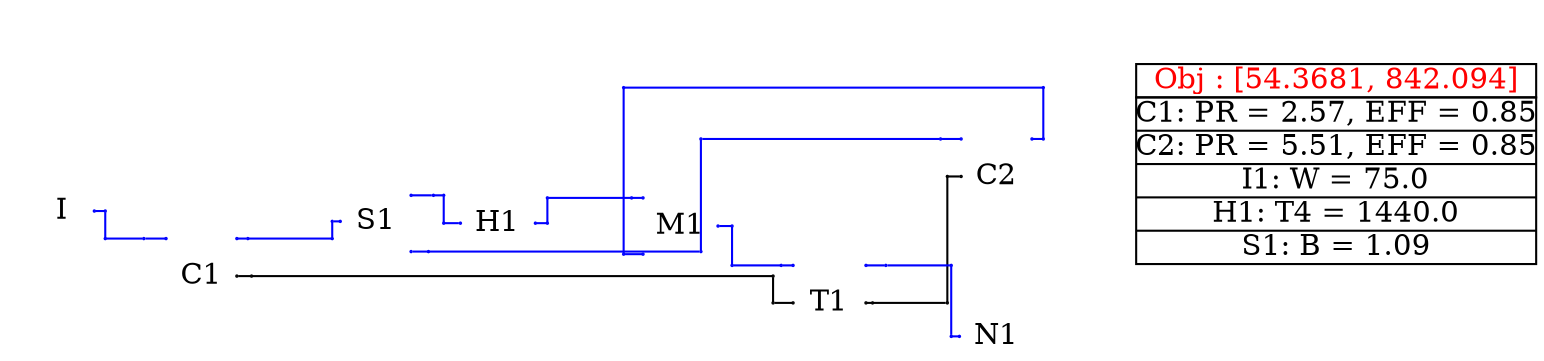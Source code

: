 graph sample9 {
	sizeNode1 [label="" color=white fixedsize=true height=0.01 pos="0,0!" shape=point width=0.01]
	sizeNode2 [label="" color=white fixedsize=true height=0.01 pos="6.847222222222222,2.2884722222222225!" shape=point width=0.01]
	configuration [label="{C1:  PR = 2.57, EFF = 0.85|C2:  PR = 5.51, EFF = 0.85|I1:  W = 75.0|H1:  T4 = 1440.0|S1:  B = 1.09}" color=black fixedsize=true height=1.1111111111111112 pos="8.847222222222221,1.1442361111111112!" shape=record width=2.6666666666666665]
	obj [label="Obj : [54.3681, 842.094]" color=black fixedsize=true fontcolor=red height=0.2222222222222222 pos="8.847222222222221,1.8109027777777778!" shape=box width=2.6666666666666665]
	graph [layout=neato overlap=true]
	1 [label="" color=white height=0 image="C:\Users\57725\Desktop\work\component\\I.png" pos="0.35307191309590996,0.9421594489399605!" shape=box width=0]
	"1Label" [label=I color=white fixedsize=true height=0.2222222222222222 pos="0.35307191309590996,0.9421594489399605!" shape=box style=filled width=0.2222222222222222]
	2 [label="" color=white height=0 image="C:\Users\57725\Desktop\work\component\\C.png" pos="1.2824102672249724,0.508512694555956!" shape=box width=0]
	"2Label" [label=C1 color=white fixedsize=true height=0.2222222222222222 pos="1.2824102672249724,0.508512694555956!" shape=box style=filled width=0.2222222222222222]
	3 [label="" color=white height=0 image="C:\Users\57725\Desktop\work\component\\S.png" pos="2.4438884539576264,0.8731966036958174!" shape=box width=0]
	"3Label" [label=S1 color=white fixedsize=true height=0.2222222222222222 pos="2.4438884539576264,0.8731966036958174!" shape=box style=filled width=0.2222222222222222]
	4 [label="" color=white height=0 image="C:\Users\57725\Desktop\work\component\\T.png" pos="5.469525214252425,0.32969402714570534!" shape=box width=0]
	"4Label" [label=T1 color=white fixedsize=true height=0.2222222222222222 pos="5.469525214252425,0.32969402714570534!" shape=box style=filled width=0.2222222222222222]
	5 [label="" color=white height=0 image="C:\Users\57725\Desktop\work\component\\H.png" pos="3.258742047983522,0.861194116468286!" shape=box width=0]
	"5Label" [label=H1 color=white fixedsize=true height=0.2222222222222222 pos="3.258742047983522,0.861194116468286!" shape=box style=filled width=0.2222222222222222]
	6 [label="" color=white height=0 image="C:\Users\57725\Desktop\work\component\\C.png" pos="6.583106249431486,1.172581681772634!" shape=box width=0]
	"6Label" [label=C2 color=white fixedsize=true height=0.2222222222222222 pos="6.583106249431486,1.172581681772634!" shape=box style=filled width=0.2222222222222222]
	7 [label="" color=white height=0 image="C:\Users\57725\Desktop\work\component\\M.png" pos="4.476191905307682,0.8421540099935552!" shape=box width=0]
	"7Label" [label=M1 color=white fixedsize=true height=0.2222222222222222 pos="4.476191905307682,0.8421540099935552!" shape=box style=filled width=0.2222222222222222]
	8 [label="" color=white height=0 image="C:\Users\57725\Desktop\work\component\\N.png" pos="6.585492016361728,0.10645500353699491!" shape=box width=0]
	"8Label" [label=N1 color=white fixedsize=true height=0.2222222222222222 pos="6.585492016361728,0.10645500353699491!" shape=box style=filled width=0.2222222222222222]
	"1_e" [label="" color=blue fixedsize=true height=0.01 pos="0.5683496908736877,0.9421594489399605!" shape=point width=0.01]
	"1s_e" [label="" color=blue fixedsize=true height=0.01 pos="0.641134510818362,0.9421594489399605!" shape=point width=0.01]
	"1_e" -- "1s_e" [color=blue]
	C1_nw [label="" color=blue fixedsize=true height=0.01 pos="1.0462991561138613,0.758512694555956!" shape=point width=0.01]
	C1t_nw [label="" color=blue fixedsize=true height=0.01 pos="0.8981724568175528,0.758512694555956!" shape=point width=0.01]
	C1_nw -- C1t_nw [color=blue]
	blankNode435 [label="" color=blue fixedsize=true height=0.01 pos="0.641134510818362,0.758512694555956!" shape=point width=0.01]
	"1s_e" -- blankNode435 [color=blue]
	blankNode435 -- C1t_nw [color=blue]
	C1_ne [label="" color=blue fixedsize=true height=0.01 pos="1.5185213783360834,0.758512694555956!" shape=point width=0.01]
	C1s_ne [label="" color=blue fixedsize=true height=0.01 pos="1.591659556700339,0.758512694555956!" shape=point width=0.01]
	C1_ne -- C1s_ne [color=blue]
	S1_w [label="" color=blue fixedsize=true height=0.01 pos="2.2077773428465153,0.8731966036958174!" shape=point width=0.01]
	S1t_w [label="" color=blue fixedsize=true height=0.01 pos="2.154326161291442,0.8731966036958174!" shape=point width=0.01]
	S1_w -- S1t_w [color=blue]
	blankNode436 [label="" color=blue fixedsize=true height=0.01 pos="2.154326161291442,0.758512694555956!" shape=point width=0.01]
	C1s_ne -- blankNode436 [color=blue]
	blankNode436 -- S1t_w [color=blue]
	C1_e [label="" color=black fixedsize=true height=0.01 pos="1.5185213783360834,0.508512694555956!" shape=point width=0.01]
	C1s_e [label="" color=black fixedsize=true height=0.01 pos="1.6164613260621292,0.508512694555956!" shape=point width=0.01]
	C1_e -- C1s_e [color=black]
	T1_w [label="" color=black fixedsize=true height=0.01 pos="5.226469658696868,0.32969402714570534!" shape=point width=0.01]
	T1t_w [label="" color=black fixedsize=true height=0.01 pos="5.093230353162543,0.32969402714570534!" shape=point width=0.01]
	T1_w -- T1t_w [color=black]
	blankNode437 [label="" color=black fixedsize=true height=0.01 pos="5.093230353162543,0.508512694555956!" shape=point width=0.01]
	C1s_e -- blankNode437 [color=black]
	blankNode437 -- T1t_w [color=black]
	S1_ne [label="" color=blue fixedsize=true height=0.01 pos="2.6799995650687376,1.0468077148069286!" shape=point width=0.01]
	S1s_ne [label="" color=blue fixedsize=true height=0.01 pos="2.828966665629976,1.0468077148069286!" shape=point width=0.01]
	S1_ne -- S1s_ne [color=blue]
	H1_w [label="" color=blue fixedsize=true height=0.01 pos="3.008742047983522,0.861194116468286!" shape=point width=0.01]
	H1t_w [label="" color=blue fixedsize=true height=0.01 pos="2.897599446039984,0.861194116468286!" shape=point width=0.01]
	H1_w -- H1t_w [color=blue]
	blankNode438 [label="" color=blue fixedsize=true height=0.01 pos="2.897599446039984,1.0468077148069286!" shape=point width=0.01]
	S1s_ne -- blankNode438 [color=blue]
	blankNode438 -- H1t_w [color=blue]
	S1_se [label="" color=blue fixedsize=true height=0.01 pos="2.6799995650687376,0.6718077148069285!" shape=point width=0.01]
	S1s_se [label="" color=blue fixedsize=true height=0.01 pos="2.7956923546652717,0.6718077148069285!" shape=point width=0.01]
	S1_se -- S1s_se [color=blue]
	C2_nw [label="" color=blue fixedsize=true height=0.01 pos="6.346995138320375,1.422581681772634!" shape=point width=0.01]
	C2t_nw [label="" color=blue fixedsize=true height=0.01 pos="6.209710923503324,1.422581681772634!" shape=point width=0.01]
	C2_nw -- C2t_nw [color=blue]
	blankNode439 [label="" color=blue fixedsize=true height=0.01 pos="4.612156169915872,0.6718077148069285!" shape=point width=0.01]
	blankNode440 [label="" color=blue fixedsize=true height=0.01 pos="4.612156169915872,1.422581681772634!" shape=point width=0.01]
	S1s_se -- blankNode439 [color=blue]
	blankNode439 -- blankNode440 [color=blue]
	blankNode440 -- C2t_nw [color=blue]
	H1_e [label="" color=blue fixedsize=true height=0.01 pos="3.508742047983522,0.861194116468286!" shape=point width=0.01]
	H1s_e [label="" color=blue fixedsize=true height=0.01 pos="3.5886209109237317,0.861194116468286!" shape=point width=0.01]
	H1_e -- H1s_e [color=blue]
	M1_nw [label="" color=blue fixedsize=true height=0.01 pos="4.226191905307682,1.0296540099935552!" shape=point width=0.01]
	M1t_nw [label="" color=blue fixedsize=true height=0.01 pos="4.150082764849863,1.0296540099935552!" shape=point width=0.01]
	M1_nw -- M1t_nw [color=blue]
	blankNode441 [label="" color=blue fixedsize=true height=0.01 pos="3.5886209109237317,1.0296540099935552!" shape=point width=0.01]
	H1s_e -- blankNode441 [color=blue]
	blankNode441 -- M1t_nw [color=blue]
	M1_e [label="" color=blue fixedsize=true height=0.01 pos="4.726191905307682,0.8421540099935552!" shape=point width=0.01]
	M1s_e [label="" color=blue fixedsize=true height=0.01 pos="4.819778364041513,0.8421540099935552!" shape=point width=0.01]
	M1_e -- M1s_e [color=blue]
	T1_nw [label="" color=blue fixedsize=true height=0.01 pos="5.226469658696868,0.5796940271457053!" shape=point width=0.01]
	T1t_nw [label="" color=blue fixedsize=true height=0.01 pos="5.147417896213554,0.5796940271457053!" shape=point width=0.01]
	T1_nw -- T1t_nw [color=blue]
	blankNode442 [label="" color=blue fixedsize=true height=0.01 pos="4.819778364041513,0.5796940271457053!" shape=point width=0.01]
	M1s_e -- blankNode442 [color=blue]
	blankNode442 -- T1t_nw [color=blue]
	T1_e [label="" color=black fixedsize=true height=0.01 pos="5.71258076980798,0.32969402714570534!" shape=point width=0.01]
	T1s_e [label="" color=black fixedsize=true height=0.01 pos="5.756335389317042,0.32969402714570534!" shape=point width=0.01]
	T1_e -- T1s_e [color=black]
	C2_w [label="" color=black fixedsize=true height=0.01 pos="6.346995138320375,1.172581681772634!" shape=point width=0.01]
	C2t_w [label="" color=black fixedsize=true height=0.01 pos="6.2550086915164345,1.172581681772634!" shape=point width=0.01]
	C2_w -- C2t_w [color=black]
	blankNode443 [label="" color=black fixedsize=true height=0.01 pos="6.2550086915164345,0.32969402714570534!" shape=point width=0.01]
	T1s_e -- blankNode443 [color=black]
	blankNode443 -- C2t_w [color=black]
	T1_ne [label="" color=blue fixedsize=true height=0.01 pos="5.71258076980798,0.5796940271457053!" shape=point width=0.01]
	T1s_ne [label="" color=blue fixedsize=true height=0.01 pos="5.844833174754857,0.5796940271457053!" shape=point width=0.01]
	T1_ne -- T1s_ne [color=blue]
	N1_w [label="" color=blue fixedsize=true height=0.01 pos="6.335492016361728,0.10645500353699491!" shape=point width=0.01]
	N1t_w [label="" color=blue fixedsize=true height=0.01 pos="6.28092167846311,0.10645500353699491!" shape=point width=0.01]
	N1_w -- N1t_w [color=blue]
	blankNode444 [label="" color=blue fixedsize=true height=0.01 pos="6.28092167846311,0.5796940271457053!" shape=point width=0.01]
	T1s_ne -- blankNode444 [color=blue]
	blankNode444 -- N1t_w [color=blue]
	M1_sw [label="" color=blue fixedsize=true height=0.01 pos="4.226191905307682,0.6546540099935552!" shape=point width=0.01]
	M1s_sw [label="" color=blue fixedsize=true height=0.01 pos="4.097030526077273,0.6546540099935552!" shape=point width=0.01]
	M1_sw -- M1s_sw [color=blue]
	C2_ne [label="" color=blue fixedsize=true height=0.01 pos="6.819217360542598,1.422581681772634!" shape=point width=0.01]
	C2t_ne [label="" color=blue fixedsize=true height=0.01 pos="6.894835312431727,1.422581681772634!" shape=point width=0.01]
	C2_ne -- C2t_ne [color=blue]
	blankNode445 [label="" color=blue fixedsize=true height=0.01 pos="4.097030526077273,1.7647200468112867!" shape=point width=0.01]
	blankNode446 [label="" color=blue fixedsize=true height=0.01 pos="6.894835312431727,1.7647200468112867!" shape=point width=0.01]
	M1s_sw -- blankNode445 [color=blue]
	blankNode445 -- blankNode446 [color=blue]
	blankNode446 -- C2t_ne [color=blue]
}
